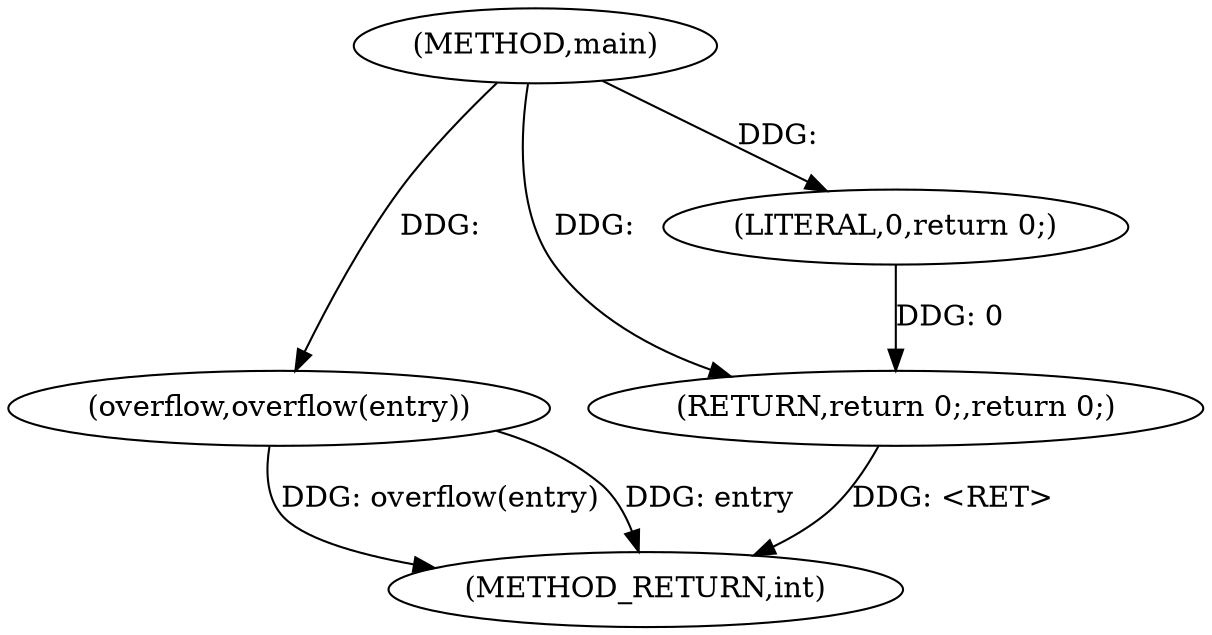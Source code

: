 digraph main {  
"1000136" [label = "(METHOD,main)" ]
"1000143" [label = "(METHOD_RETURN,int)" ]
"1000139" [label = "(overflow,overflow(entry))" ]
"1000141" [label = "(RETURN,return 0;,return 0;)" ]
"1000142" [label = "(LITERAL,0,return 0;)" ]
  "1000141" -> "1000143"  [ label = "DDG: <RET>"] 
  "1000139" -> "1000143"  [ label = "DDG: overflow(entry)"] 
  "1000139" -> "1000143"  [ label = "DDG: entry"] 
  "1000136" -> "1000139"  [ label = "DDG: "] 
  "1000142" -> "1000141"  [ label = "DDG: 0"] 
  "1000136" -> "1000141"  [ label = "DDG: "] 
  "1000136" -> "1000142"  [ label = "DDG: "] 
}
